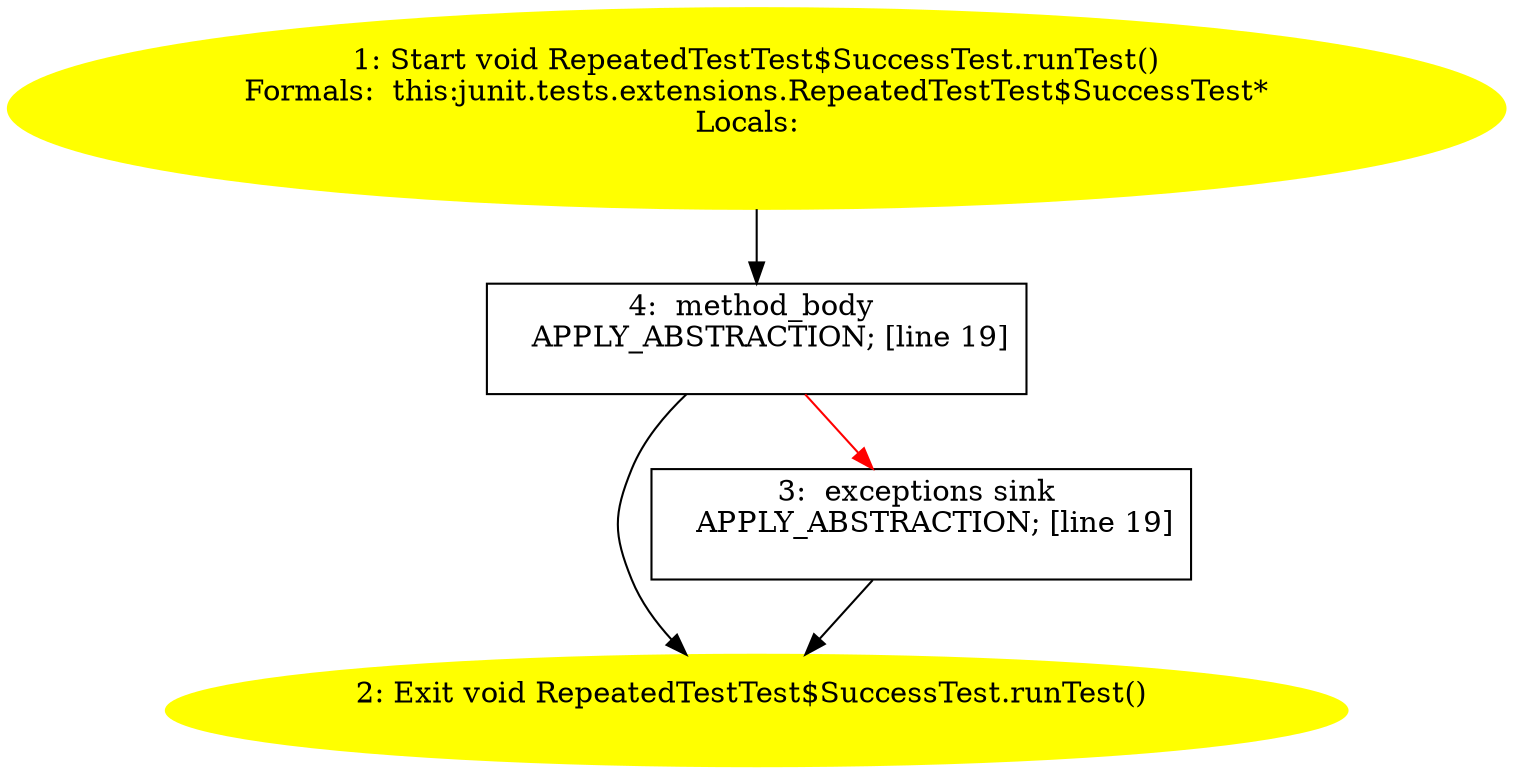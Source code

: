 /* @generated */
digraph cfg {
"junit.tests.extensions.RepeatedTestTest$SuccessTest.runTest():void.ede636bb75ef46a20ddd5c5e381844e3_1" [label="1: Start void RepeatedTestTest$SuccessTest.runTest()\nFormals:  this:junit.tests.extensions.RepeatedTestTest$SuccessTest*\nLocals:  \n  " color=yellow style=filled]
	

	 "junit.tests.extensions.RepeatedTestTest$SuccessTest.runTest():void.ede636bb75ef46a20ddd5c5e381844e3_1" -> "junit.tests.extensions.RepeatedTestTest$SuccessTest.runTest():void.ede636bb75ef46a20ddd5c5e381844e3_4" ;
"junit.tests.extensions.RepeatedTestTest$SuccessTest.runTest():void.ede636bb75ef46a20ddd5c5e381844e3_2" [label="2: Exit void RepeatedTestTest$SuccessTest.runTest() \n  " color=yellow style=filled]
	

"junit.tests.extensions.RepeatedTestTest$SuccessTest.runTest():void.ede636bb75ef46a20ddd5c5e381844e3_3" [label="3:  exceptions sink \n   APPLY_ABSTRACTION; [line 19]\n " shape="box"]
	

	 "junit.tests.extensions.RepeatedTestTest$SuccessTest.runTest():void.ede636bb75ef46a20ddd5c5e381844e3_3" -> "junit.tests.extensions.RepeatedTestTest$SuccessTest.runTest():void.ede636bb75ef46a20ddd5c5e381844e3_2" ;
"junit.tests.extensions.RepeatedTestTest$SuccessTest.runTest():void.ede636bb75ef46a20ddd5c5e381844e3_4" [label="4:  method_body \n   APPLY_ABSTRACTION; [line 19]\n " shape="box"]
	

	 "junit.tests.extensions.RepeatedTestTest$SuccessTest.runTest():void.ede636bb75ef46a20ddd5c5e381844e3_4" -> "junit.tests.extensions.RepeatedTestTest$SuccessTest.runTest():void.ede636bb75ef46a20ddd5c5e381844e3_2" ;
	 "junit.tests.extensions.RepeatedTestTest$SuccessTest.runTest():void.ede636bb75ef46a20ddd5c5e381844e3_4" -> "junit.tests.extensions.RepeatedTestTest$SuccessTest.runTest():void.ede636bb75ef46a20ddd5c5e381844e3_3" [color="red" ];
}
